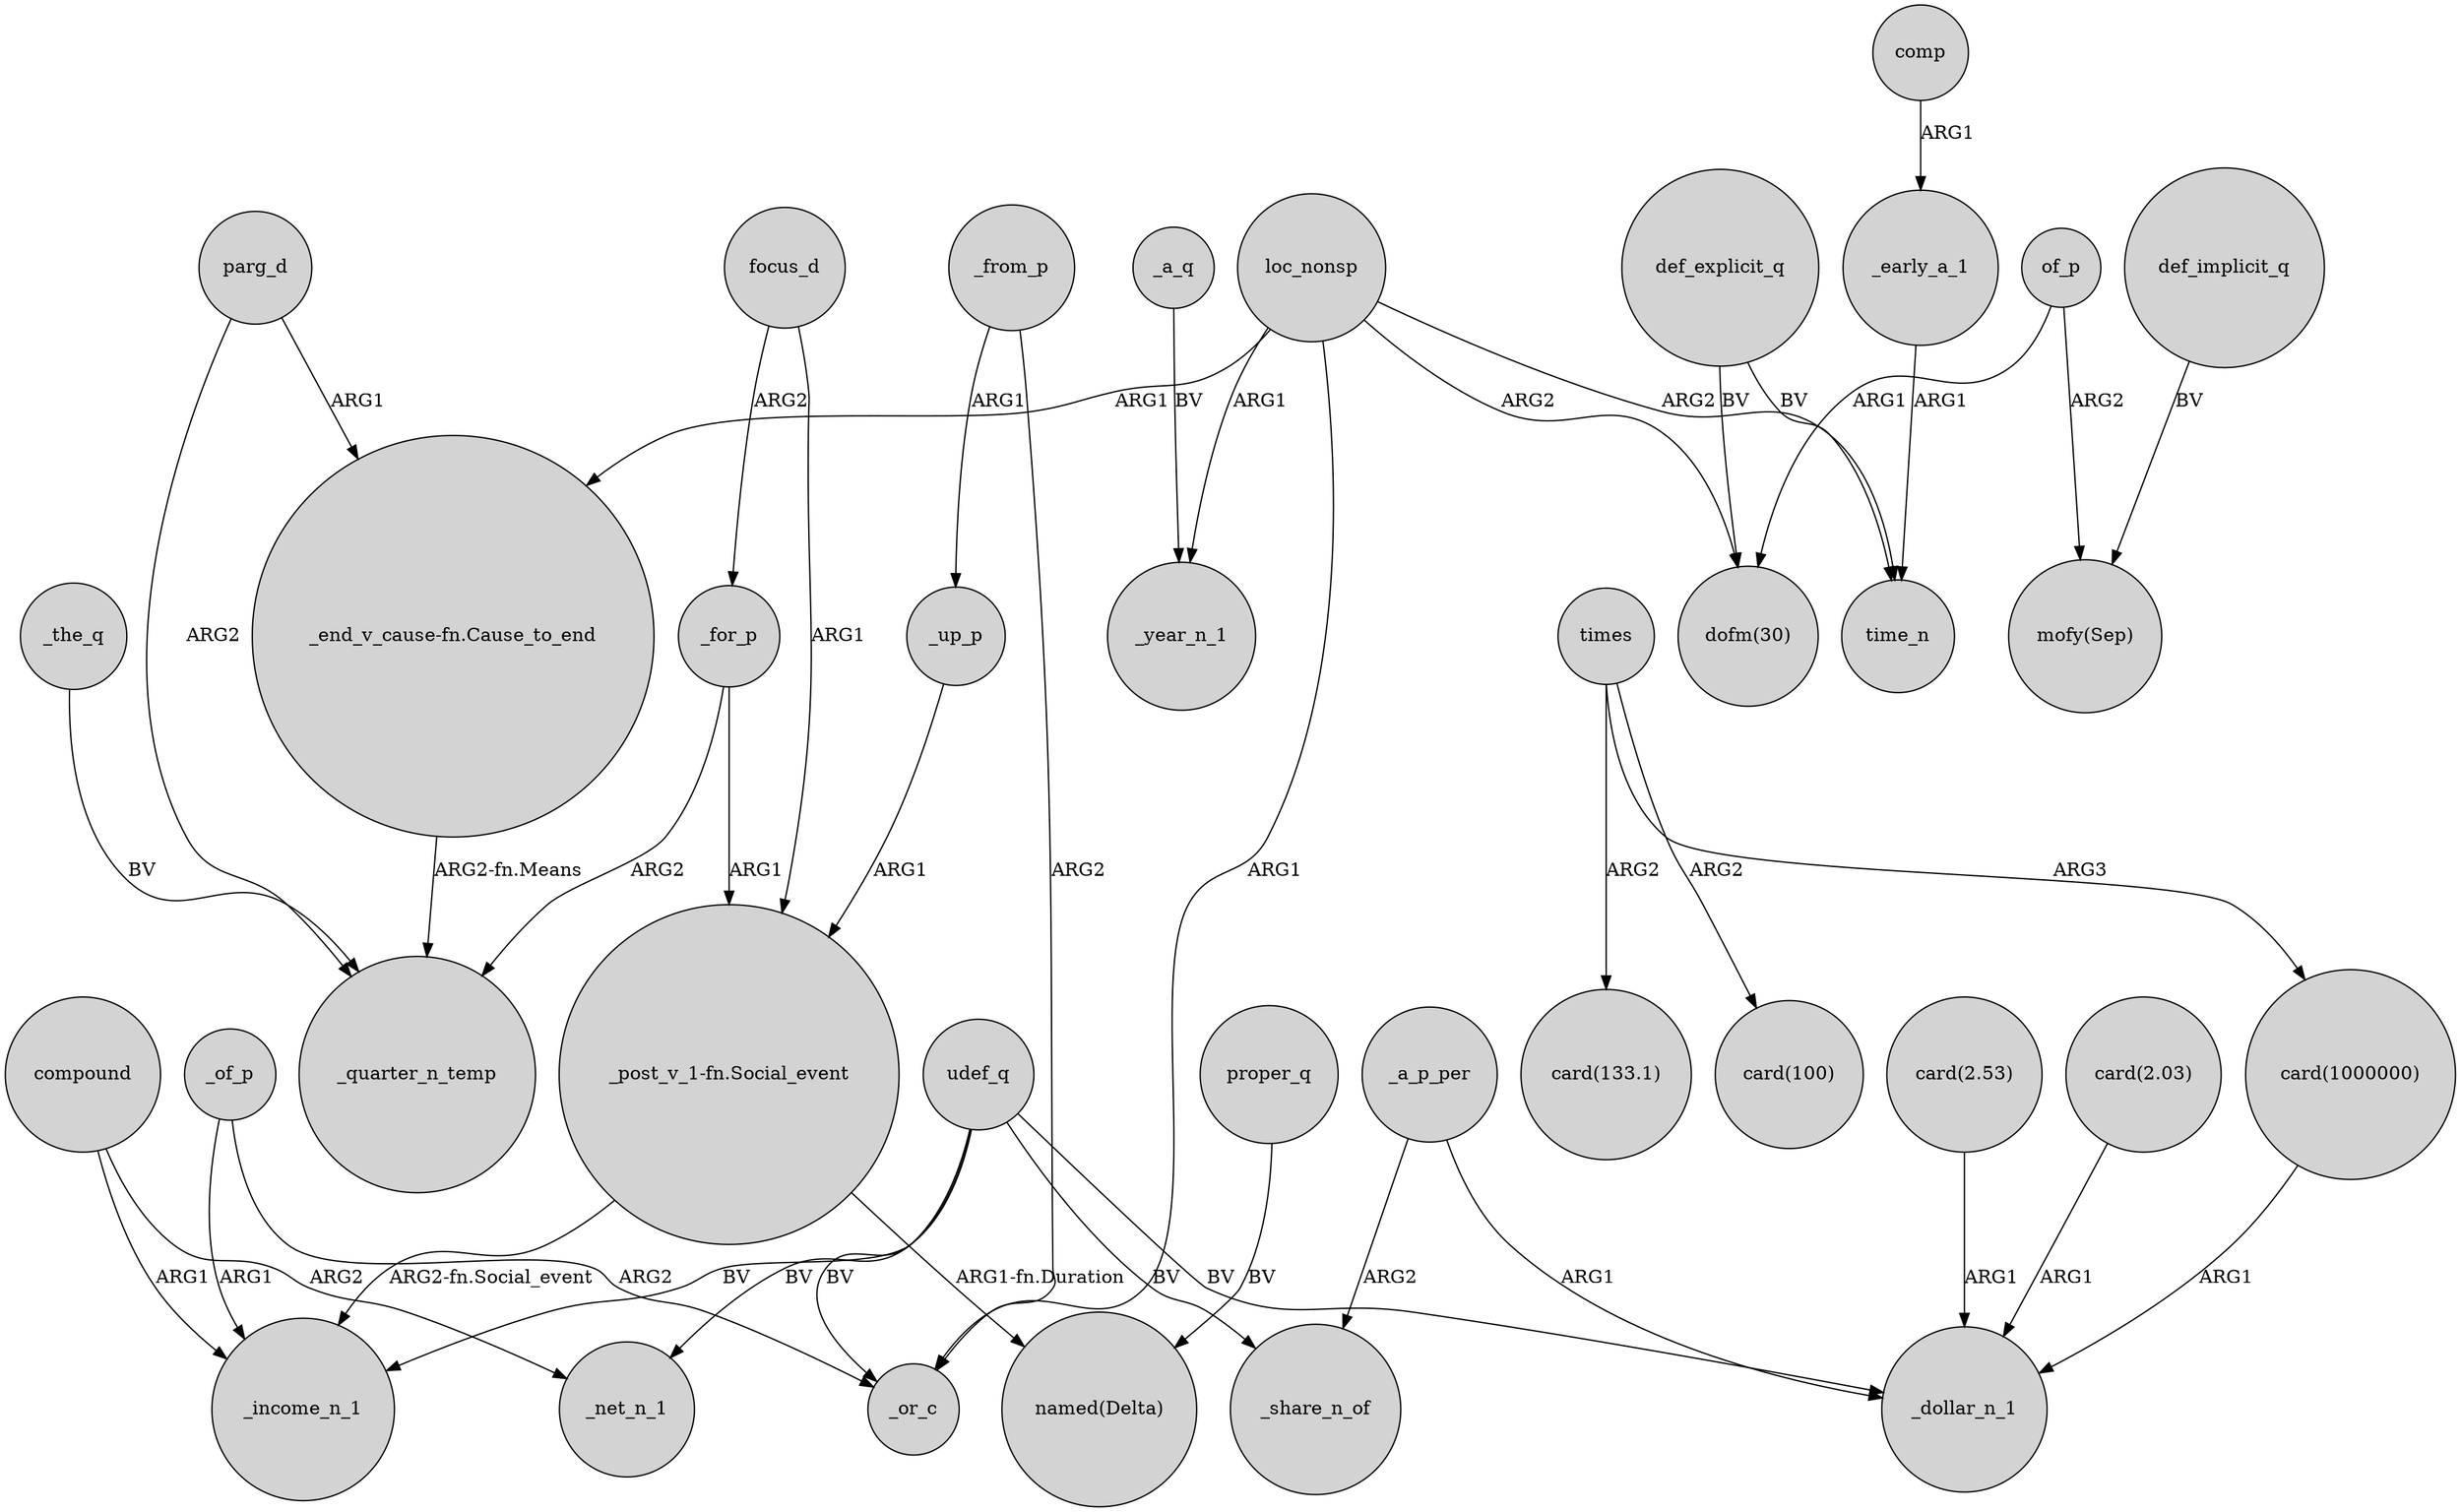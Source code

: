 digraph {
	node [shape=circle style=filled]
	_early_a_1 -> time_n [label=ARG1]
	parg_d -> "_end_v_cause-fn.Cause_to_end" [label=ARG1]
	"card(2.03)" -> _dollar_n_1 [label=ARG1]
	compound -> _net_n_1 [label=ARG2]
	udef_q -> _income_n_1 [label=BV]
	loc_nonsp -> _year_n_1 [label=ARG1]
	_the_q -> _quarter_n_temp [label=BV]
	times -> "card(1000000)" [label=ARG3]
	def_implicit_q -> "mofy(Sep)" [label=BV]
	_of_p -> _income_n_1 [label=ARG1]
	comp -> _early_a_1 [label=ARG1]
	"_post_v_1-fn.Social_event" -> "named(Delta)" [label="ARG1-fn.Duration"]
	def_explicit_q -> "dofm(30)" [label=BV]
	_a_q -> _year_n_1 [label=BV]
	times -> "card(100)" [label=ARG2]
	of_p -> "mofy(Sep)" [label=ARG2]
	times -> "card(133.1)" [label=ARG2]
	udef_q -> _or_c [label=BV]
	proper_q -> "named(Delta)" [label=BV]
	compound -> _income_n_1 [label=ARG1]
	_a_p_per -> _share_n_of [label=ARG2]
	_for_p -> _quarter_n_temp [label=ARG2]
	focus_d -> "_post_v_1-fn.Social_event" [label=ARG1]
	"_post_v_1-fn.Social_event" -> _income_n_1 [label="ARG2-fn.Social_event"]
	udef_q -> _share_n_of [label=BV]
	udef_q -> _net_n_1 [label=BV]
	"card(2.53)" -> _dollar_n_1 [label=ARG1]
	udef_q -> _dollar_n_1 [label=BV]
	parg_d -> _quarter_n_temp [label=ARG2]
	"card(1000000)" -> _dollar_n_1 [label=ARG1]
	loc_nonsp -> "_end_v_cause-fn.Cause_to_end" [label=ARG1]
	_from_p -> _or_c [label=ARG2]
	loc_nonsp -> _or_c [label=ARG1]
	_a_p_per -> _dollar_n_1 [label=ARG1]
	_up_p -> "_post_v_1-fn.Social_event" [label=ARG1]
	_for_p -> "_post_v_1-fn.Social_event" [label=ARG1]
	def_explicit_q -> time_n [label=BV]
	_of_p -> _or_c [label=ARG2]
	loc_nonsp -> time_n [label=ARG2]
	of_p -> "dofm(30)" [label=ARG1]
	_from_p -> _up_p [label=ARG1]
	focus_d -> _for_p [label=ARG2]
	loc_nonsp -> "dofm(30)" [label=ARG2]
	"_end_v_cause-fn.Cause_to_end" -> _quarter_n_temp [label="ARG2-fn.Means"]
}
